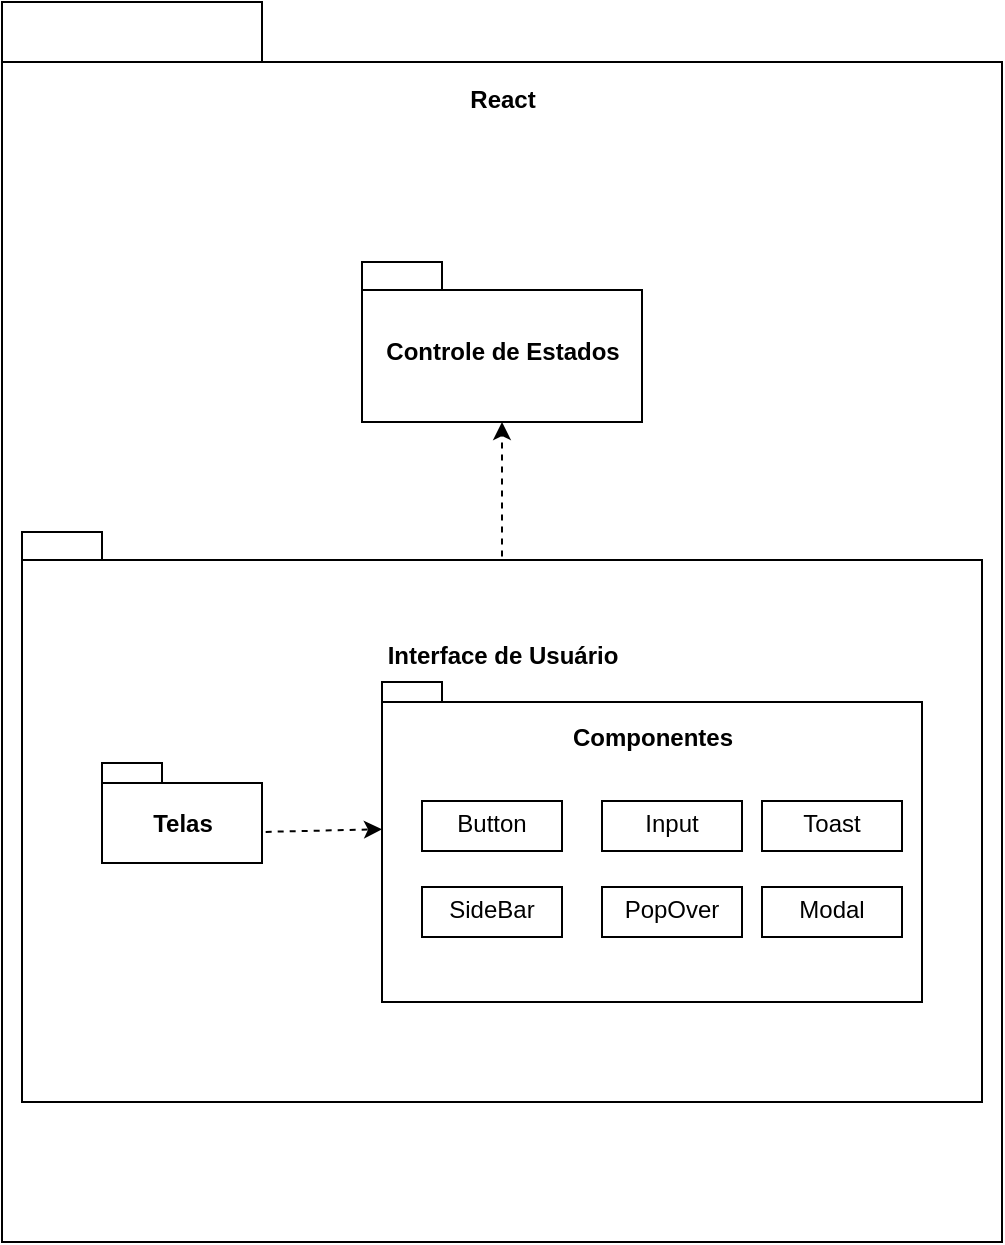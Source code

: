 <mxfile version="18.0.8" type="device"><diagram id="VOP4rGkZF-e7DdDuXdNt" name="Page-1"><mxGraphModel dx="862" dy="436" grid="1" gridSize="10" guides="1" tooltips="1" connect="1" arrows="1" fold="1" page="1" pageScale="1" pageWidth="827" pageHeight="1169" math="0" shadow="0"><root><mxCell id="0"/><mxCell id="1" parent="0"/><mxCell id="XtfNyQCO8aRkDuuOP80b-1" value="React&lt;br&gt;&lt;br&gt;&lt;br&gt;&lt;br&gt;&lt;br&gt;&lt;br&gt;&lt;br&gt;&lt;br&gt;&lt;br&gt;&lt;br&gt;&lt;br&gt;&lt;br&gt;&lt;br&gt;&lt;br&gt;&lt;br&gt;&lt;br&gt;&lt;br&gt;&lt;br&gt;&lt;br&gt;&lt;br&gt;&lt;br&gt;&lt;br&gt;&lt;br&gt;&lt;br&gt;&lt;br&gt;&lt;br&gt;&lt;br&gt;&lt;br&gt;&lt;br&gt;&lt;br&gt;&lt;br&gt;&lt;br&gt;&lt;br&gt;&lt;br&gt;&lt;br&gt;&lt;br&gt;&lt;br&gt;&lt;br&gt;" style="shape=folder;fontStyle=1;spacingTop=10;tabWidth=130;tabHeight=30;tabPosition=left;html=1;" parent="1" vertex="1"><mxGeometry x="10" y="320" width="500" height="620" as="geometry"/></mxCell><mxCell id="XtfNyQCO8aRkDuuOP80b-2" value="Controle de Estados" style="shape=folder;fontStyle=1;spacingTop=10;tabWidth=40;tabHeight=14;tabPosition=left;html=1;" parent="1" vertex="1"><mxGeometry x="190" y="450" width="140" height="80" as="geometry"/></mxCell><mxCell id="XtfNyQCO8aRkDuuOP80b-3" value="Interface de Usuário&lt;br&gt;&lt;br&gt;&lt;br&gt;&lt;br&gt;&lt;br&gt;&lt;br&gt;&lt;br&gt;&lt;br&gt;&lt;br&gt;&lt;br&gt;&lt;br&gt;&lt;br&gt;&lt;br&gt;" style="shape=folder;fontStyle=1;spacingTop=10;tabWidth=40;tabHeight=14;tabPosition=left;html=1;" parent="1" vertex="1"><mxGeometry x="20" y="585" width="480" height="285" as="geometry"/></mxCell><mxCell id="XtfNyQCO8aRkDuuOP80b-4" value="Telas" style="shape=folder;fontStyle=1;spacingTop=10;tabWidth=30;tabHeight=10;tabPosition=left;html=1;" parent="1" vertex="1"><mxGeometry x="60" y="700.5" width="80" height="50" as="geometry"/></mxCell><mxCell id="XtfNyQCO8aRkDuuOP80b-5" value="Componentes&lt;br&gt;&lt;br&gt;&lt;br&gt;&lt;br&gt;&lt;br&gt;&lt;br&gt;&lt;br&gt;&lt;br&gt;&lt;br&gt;" style="shape=folder;fontStyle=1;spacingTop=10;tabWidth=30;tabHeight=10;tabPosition=left;html=1;" parent="1" vertex="1"><mxGeometry x="200" y="660" width="270" height="160" as="geometry"/></mxCell><mxCell id="XtfNyQCO8aRkDuuOP80b-8" value="&lt;p style=&quot;margin: 0px ; margin-top: 4px ; text-align: center&quot;&gt;Input&lt;/p&gt;" style="verticalAlign=top;align=left;overflow=fill;fontSize=12;fontFamily=Helvetica;html=1;" parent="1" vertex="1"><mxGeometry x="310" y="719.5" width="70" height="25" as="geometry"/></mxCell><mxCell id="XtfNyQCO8aRkDuuOP80b-10" value="&lt;p style=&quot;margin: 0px ; margin-top: 4px ; text-align: center&quot;&gt;Button&lt;/p&gt;" style="verticalAlign=top;align=left;overflow=fill;fontSize=12;fontFamily=Helvetica;html=1;" parent="1" vertex="1"><mxGeometry x="220" y="719.5" width="70" height="25" as="geometry"/></mxCell><mxCell id="XtfNyQCO8aRkDuuOP80b-12" value="" style="endArrow=classic;html=1;rounded=0;exitX=1.023;exitY=0.689;exitDx=0;exitDy=0;exitPerimeter=0;entryX=0;entryY=0.46;entryDx=0;entryDy=0;entryPerimeter=0;dashed=1;" parent="1" source="XtfNyQCO8aRkDuuOP80b-4" target="XtfNyQCO8aRkDuuOP80b-5" edge="1"><mxGeometry width="50" height="50" relative="1" as="geometry"><mxPoint x="160" y="700" as="sourcePoint"/><mxPoint x="210" y="650" as="targetPoint"/></mxGeometry></mxCell><mxCell id="XtfNyQCO8aRkDuuOP80b-16" value="" style="endArrow=classic;html=1;rounded=0;dashed=1;exitX=0.5;exitY=0.043;exitDx=0;exitDy=0;exitPerimeter=0;entryX=0.5;entryY=1;entryDx=0;entryDy=0;entryPerimeter=0;" parent="1" source="XtfNyQCO8aRkDuuOP80b-3" target="XtfNyQCO8aRkDuuOP80b-2" edge="1"><mxGeometry width="50" height="50" relative="1" as="geometry"><mxPoint x="10" y="510" as="sourcePoint"/><mxPoint x="60" y="460" as="targetPoint"/></mxGeometry></mxCell><mxCell id="6vedbE1uVWnqIIH6T7xA-1" value="&lt;p style=&quot;margin: 0px ; margin-top: 4px ; text-align: center&quot;&gt;Toast&lt;/p&gt;" style="verticalAlign=top;align=left;overflow=fill;fontSize=12;fontFamily=Helvetica;html=1;" vertex="1" parent="1"><mxGeometry x="390" y="719.5" width="70" height="25" as="geometry"/></mxCell><mxCell id="6vedbE1uVWnqIIH6T7xA-3" value="&lt;p style=&quot;margin: 0px ; margin-top: 4px ; text-align: center&quot;&gt;SideBar&lt;/p&gt;" style="verticalAlign=top;align=left;overflow=fill;fontSize=12;fontFamily=Helvetica;html=1;" vertex="1" parent="1"><mxGeometry x="220" y="762.5" width="70" height="25" as="geometry"/></mxCell><mxCell id="6vedbE1uVWnqIIH6T7xA-4" value="&lt;p style=&quot;margin: 0px ; margin-top: 4px ; text-align: center&quot;&gt;PopOver&lt;/p&gt;" style="verticalAlign=top;align=left;overflow=fill;fontSize=12;fontFamily=Helvetica;html=1;" vertex="1" parent="1"><mxGeometry x="310" y="762.5" width="70" height="25" as="geometry"/></mxCell><mxCell id="6vedbE1uVWnqIIH6T7xA-5" value="&lt;p style=&quot;margin: 0px ; margin-top: 4px ; text-align: center&quot;&gt;Modal&lt;/p&gt;" style="verticalAlign=top;align=left;overflow=fill;fontSize=12;fontFamily=Helvetica;html=1;" vertex="1" parent="1"><mxGeometry x="390" y="762.5" width="70" height="25" as="geometry"/></mxCell></root></mxGraphModel></diagram></mxfile>